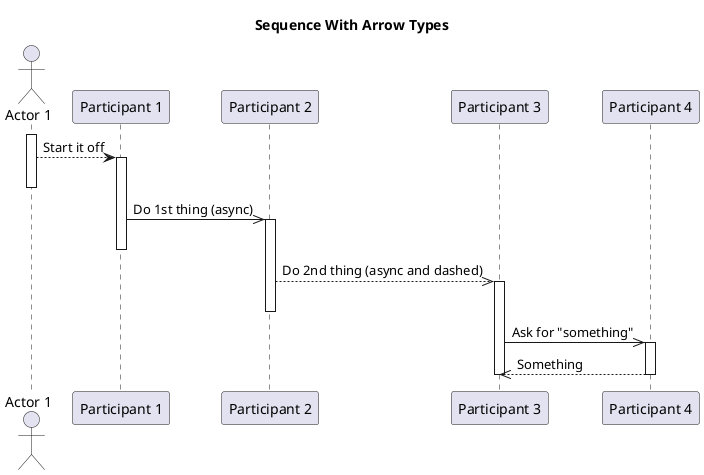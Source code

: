 @startuml SequenceDiagramWithArrows

title Sequence With Arrow Types

actor "Actor 1" as actor_1
participant "Participant 1" as participant_1
participant "Participant 2" as participant_2
participant "Participant 3" as participant_3
participant "Participant 4" as participant_4

activate actor_1
actor_1 --> participant_1 ++ : Start it off
deactivate actor_1
participant_1 ->> participant_2 ++ : Do 1st thing (async)
deactivate participant_1
participant_2 -->> participant_3 ++ : Do 2nd thing (async and dashed)
deactivate participant_2
participant_3 ->> participant_4 ++ : Ask for "something"
return Something
deactivate participant_3

' NOTES:
' - Async
' - Dashed
' - Return matches arrow head to origin call

@enduml
